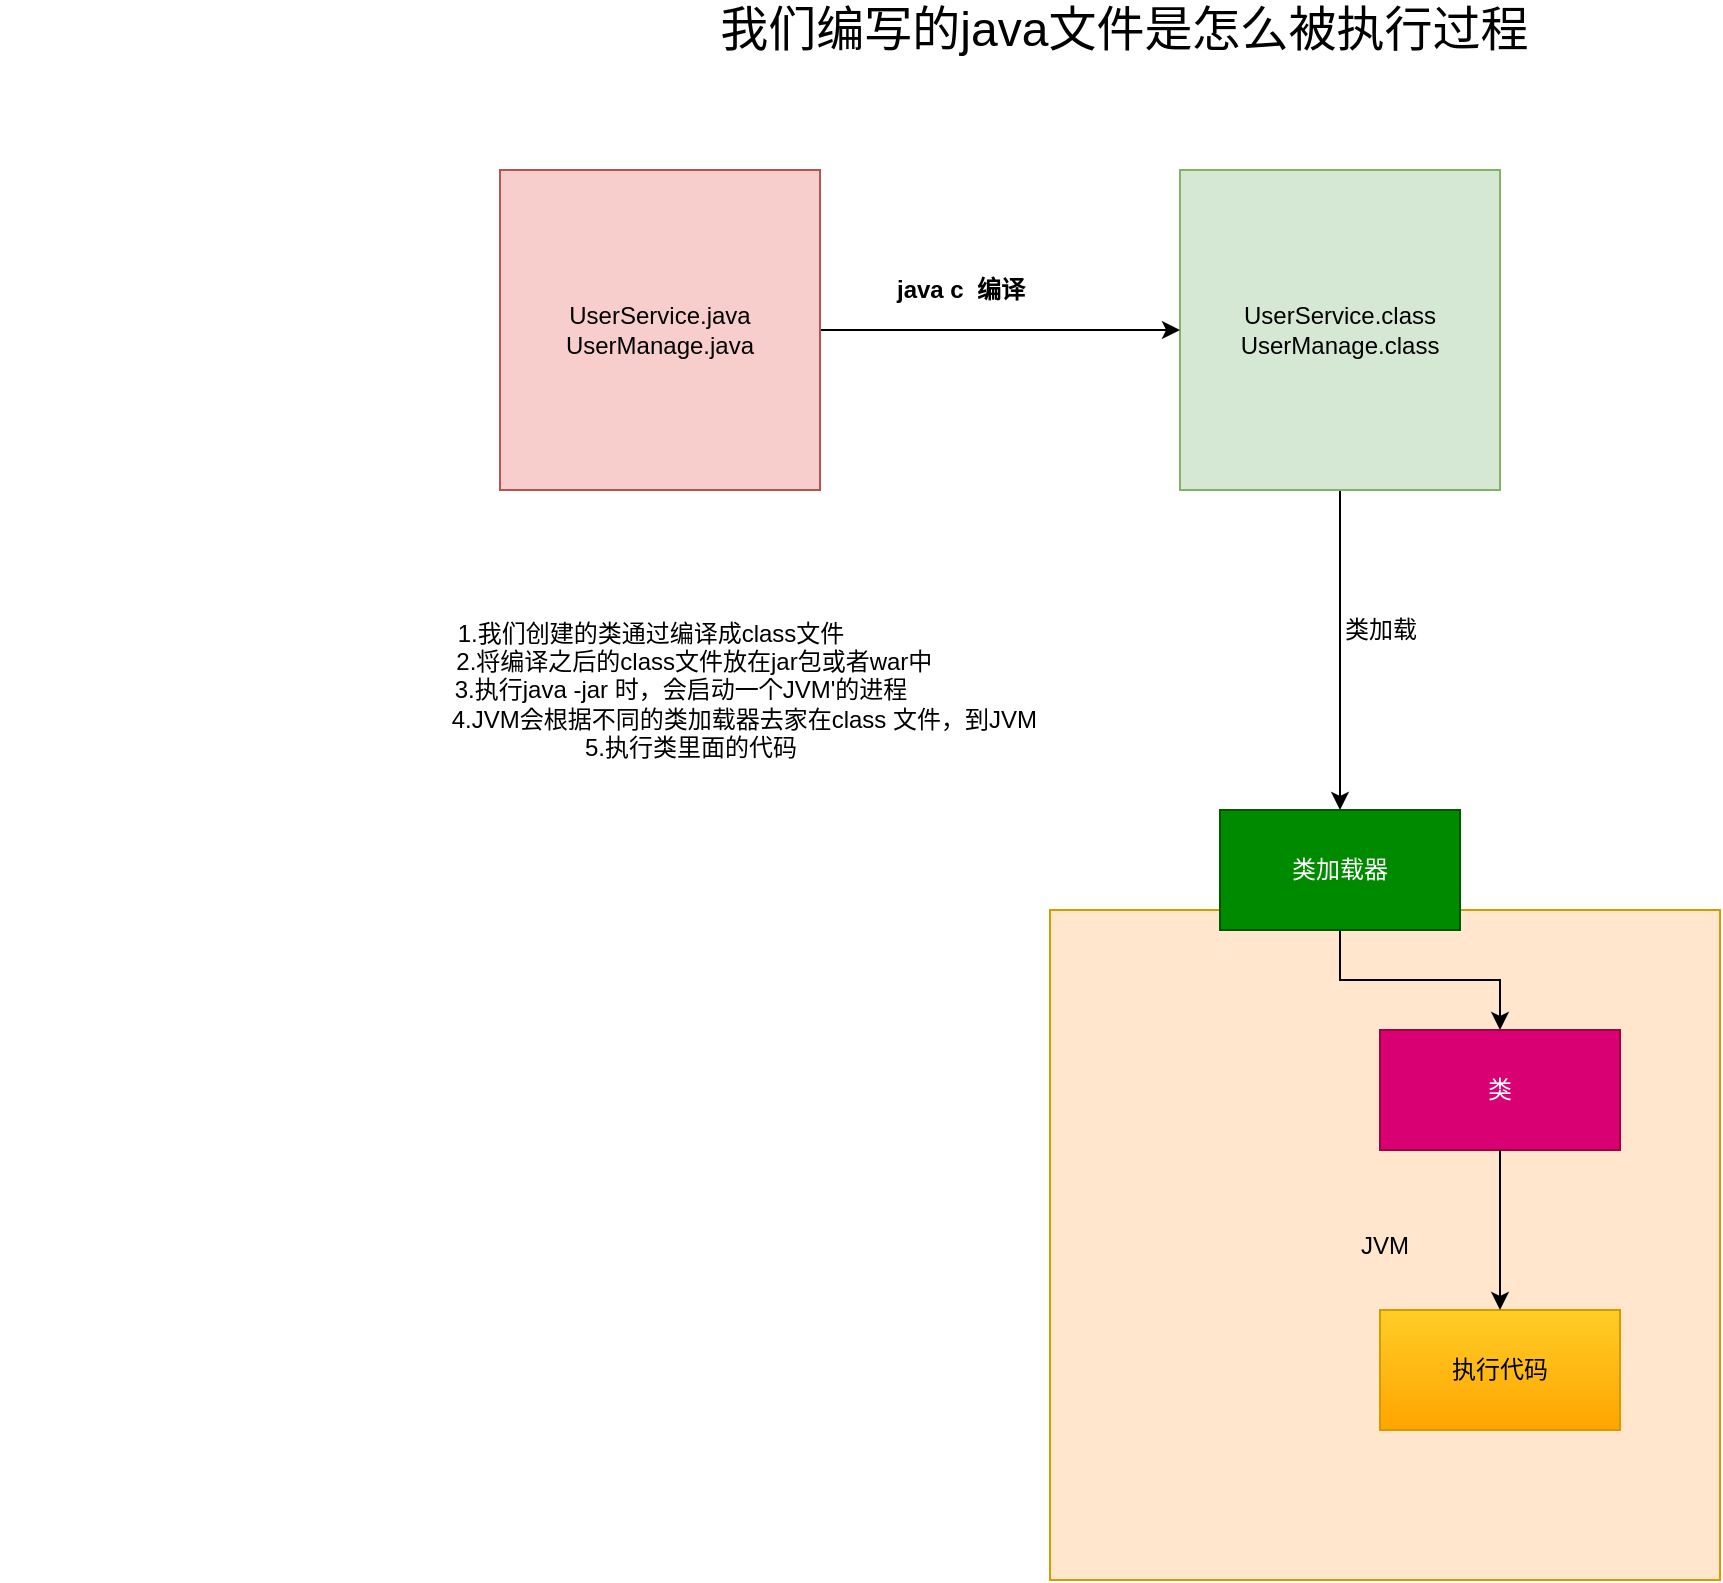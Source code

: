 <mxfile version="13.7.9" type="embed"><diagram id="vnLsRIoiphlfDLrq9lnL" name="第 1 页"><mxGraphModel dx="1562" dy="811" grid="1" gridSize="10" guides="1" tooltips="1" connect="1" arrows="1" fold="1" page="1" pageScale="1" pageWidth="827" pageHeight="1169" math="0" shadow="0"><root><mxCell id="0"/><mxCell id="1" parent="0"/><mxCell id="6X95Nb20T5aTsPw4vLSt-8" style="edgeStyle=orthogonalEdgeStyle;rounded=0;orthogonalLoop=1;jettySize=auto;html=1;entryX=0.5;entryY=0;entryDx=0;entryDy=0;" parent="1" source="6X95Nb20T5aTsPw4vLSt-1" target="6X95Nb20T5aTsPw4vLSt-6" edge="1"><mxGeometry relative="1" as="geometry"><mxPoint x="590" y="310" as="targetPoint"/></mxGeometry></mxCell><mxCell id="6X95Nb20T5aTsPw4vLSt-1" value="UserService.class&lt;br&gt;UserManage.class" style="whiteSpace=wrap;html=1;aspect=fixed;fillColor=#d5e8d4;strokeColor=#82b366;" parent="1" vertex="1"><mxGeometry x="510" y="130" width="160" height="160" as="geometry"/></mxCell><mxCell id="6X95Nb20T5aTsPw4vLSt-3" style="edgeStyle=orthogonalEdgeStyle;rounded=0;orthogonalLoop=1;jettySize=auto;html=1;entryX=0;entryY=0.5;entryDx=0;entryDy=0;" parent="1" source="6X95Nb20T5aTsPw4vLSt-2" target="6X95Nb20T5aTsPw4vLSt-1" edge="1"><mxGeometry relative="1" as="geometry"><mxPoint x="450" y="210" as="targetPoint"/><Array as="points"/></mxGeometry></mxCell><mxCell id="6X95Nb20T5aTsPw4vLSt-2" value="UserService.java&lt;br&gt;UserManage.java" style="whiteSpace=wrap;html=1;aspect=fixed;fillColor=#f8cecc;strokeColor=#b85450;" parent="1" vertex="1"><mxGeometry x="170" y="130" width="160" height="160" as="geometry"/></mxCell><mxCell id="6X95Nb20T5aTsPw4vLSt-4" value="&lt;b&gt;java c&amp;nbsp; 编译&lt;/b&gt;" style="text;html=1;align=center;verticalAlign=middle;resizable=0;points=[];autosize=1;" parent="1" vertex="1"><mxGeometry x="360" y="180" width="80" height="20" as="geometry"/></mxCell><mxCell id="6X95Nb20T5aTsPw4vLSt-5" value="JVM" style="whiteSpace=wrap;html=1;aspect=fixed;fillColor=#ffe6cc;strokeColor=#d79b00;" parent="1" vertex="1"><mxGeometry x="445" y="500" width="335" height="335" as="geometry"/></mxCell><mxCell id="6X95Nb20T5aTsPw4vLSt-12" value="" style="edgeStyle=orthogonalEdgeStyle;rounded=0;orthogonalLoop=1;jettySize=auto;html=1;" parent="1" source="6X95Nb20T5aTsPw4vLSt-6" target="6X95Nb20T5aTsPw4vLSt-11" edge="1"><mxGeometry relative="1" as="geometry"/></mxCell><mxCell id="6X95Nb20T5aTsPw4vLSt-6" value="类加载器" style="rounded=0;whiteSpace=wrap;html=1;fillColor=#008a00;strokeColor=#005700;fontColor=#ffffff;" parent="1" vertex="1"><mxGeometry x="530" y="450" width="120" height="60" as="geometry"/></mxCell><mxCell id="6X95Nb20T5aTsPw4vLSt-9" value="类加载" style="text;html=1;align=center;verticalAlign=middle;resizable=0;points=[];autosize=1;" parent="1" vertex="1"><mxGeometry x="585" y="350" width="50" height="20" as="geometry"/></mxCell><mxCell id="6X95Nb20T5aTsPw4vLSt-11" value="类" style="rounded=0;whiteSpace=wrap;html=1;fillColor=#d80073;strokeColor=#A50040;fontColor=#ffffff;" parent="1" vertex="1"><mxGeometry x="610" y="560" width="120" height="60" as="geometry"/></mxCell><mxCell id="6X95Nb20T5aTsPw4vLSt-13" value="执行代码" style="rounded=0;whiteSpace=wrap;html=1;fillColor=#ffcd28;strokeColor=#d79b00;gradientColor=#ffa500;" parent="1" vertex="1"><mxGeometry x="610" y="700" width="120" height="60" as="geometry"/></mxCell><mxCell id="6X95Nb20T5aTsPw4vLSt-15" value="" style="endArrow=classic;html=1;entryX=0.5;entryY=0;entryDx=0;entryDy=0;exitX=0.5;exitY=1;exitDx=0;exitDy=0;" parent="1" source="6X95Nb20T5aTsPw4vLSt-11" target="6X95Nb20T5aTsPw4vLSt-13" edge="1"><mxGeometry width="50" height="50" relative="1" as="geometry"><mxPoint x="280" y="500" as="sourcePoint"/><mxPoint x="330" y="450" as="targetPoint"/></mxGeometry></mxCell><mxCell id="6X95Nb20T5aTsPw4vLSt-16" value="1.我们创建的类通过编译成class文件&lt;br&gt;&amp;nbsp; &amp;nbsp; &amp;nbsp; &amp;nbsp; &amp;nbsp; &amp;nbsp; &amp;nbsp;2.将编译之后的class文件放在jar包或者war中&lt;br&gt;&amp;nbsp; &amp;nbsp; &amp;nbsp; &amp;nbsp; &amp;nbsp;3.执行java -jar 时，会启动一个JVM'的进程&lt;br&gt;&amp;nbsp; &amp;nbsp; &amp;nbsp; &amp;nbsp; &amp;nbsp; &amp;nbsp; &amp;nbsp; &amp;nbsp; &amp;nbsp; &amp;nbsp; &amp;nbsp; &amp;nbsp; &amp;nbsp; &amp;nbsp; 4.JVM会根据不同的类加载器去家在class 文件，到JVM&lt;br&gt;&lt;blockquote style=&quot;margin: 0 0 0 40px ; border: none ; padding: 0px&quot;&gt;5.执行类里面的代码&lt;/blockquote&gt;" style="text;html=1;align=center;verticalAlign=middle;resizable=0;points=[];autosize=1;" parent="1" vertex="1"><mxGeometry x="45" y="350" width="400" height="80" as="geometry"/></mxCell><mxCell id="6X95Nb20T5aTsPw4vLSt-18" value="&lt;font style=&quot;font-size: 24px&quot;&gt;&amp;nbsp; &amp;nbsp; &amp;nbsp; &amp;nbsp; &amp;nbsp; &amp;nbsp; &amp;nbsp; &amp;nbsp; &amp;nbsp; &amp;nbsp; &amp;nbsp; &amp;nbsp; &amp;nbsp; &amp;nbsp; &amp;nbsp; &amp;nbsp; &amp;nbsp; &amp;nbsp; &amp;nbsp; &amp;nbsp; &amp;nbsp; &amp;nbsp; &amp;nbsp; &amp;nbsp; &amp;nbsp; &amp;nbsp; &amp;nbsp;我们编写的java文件是怎么被执行过程&lt;/font&gt;" style="text;html=1;align=center;verticalAlign=middle;resizable=0;points=[];autosize=1;" parent="1" vertex="1"><mxGeometry x="-80" y="50" width="770" height="20" as="geometry"/></mxCell></root></mxGraphModel></diagram></mxfile>